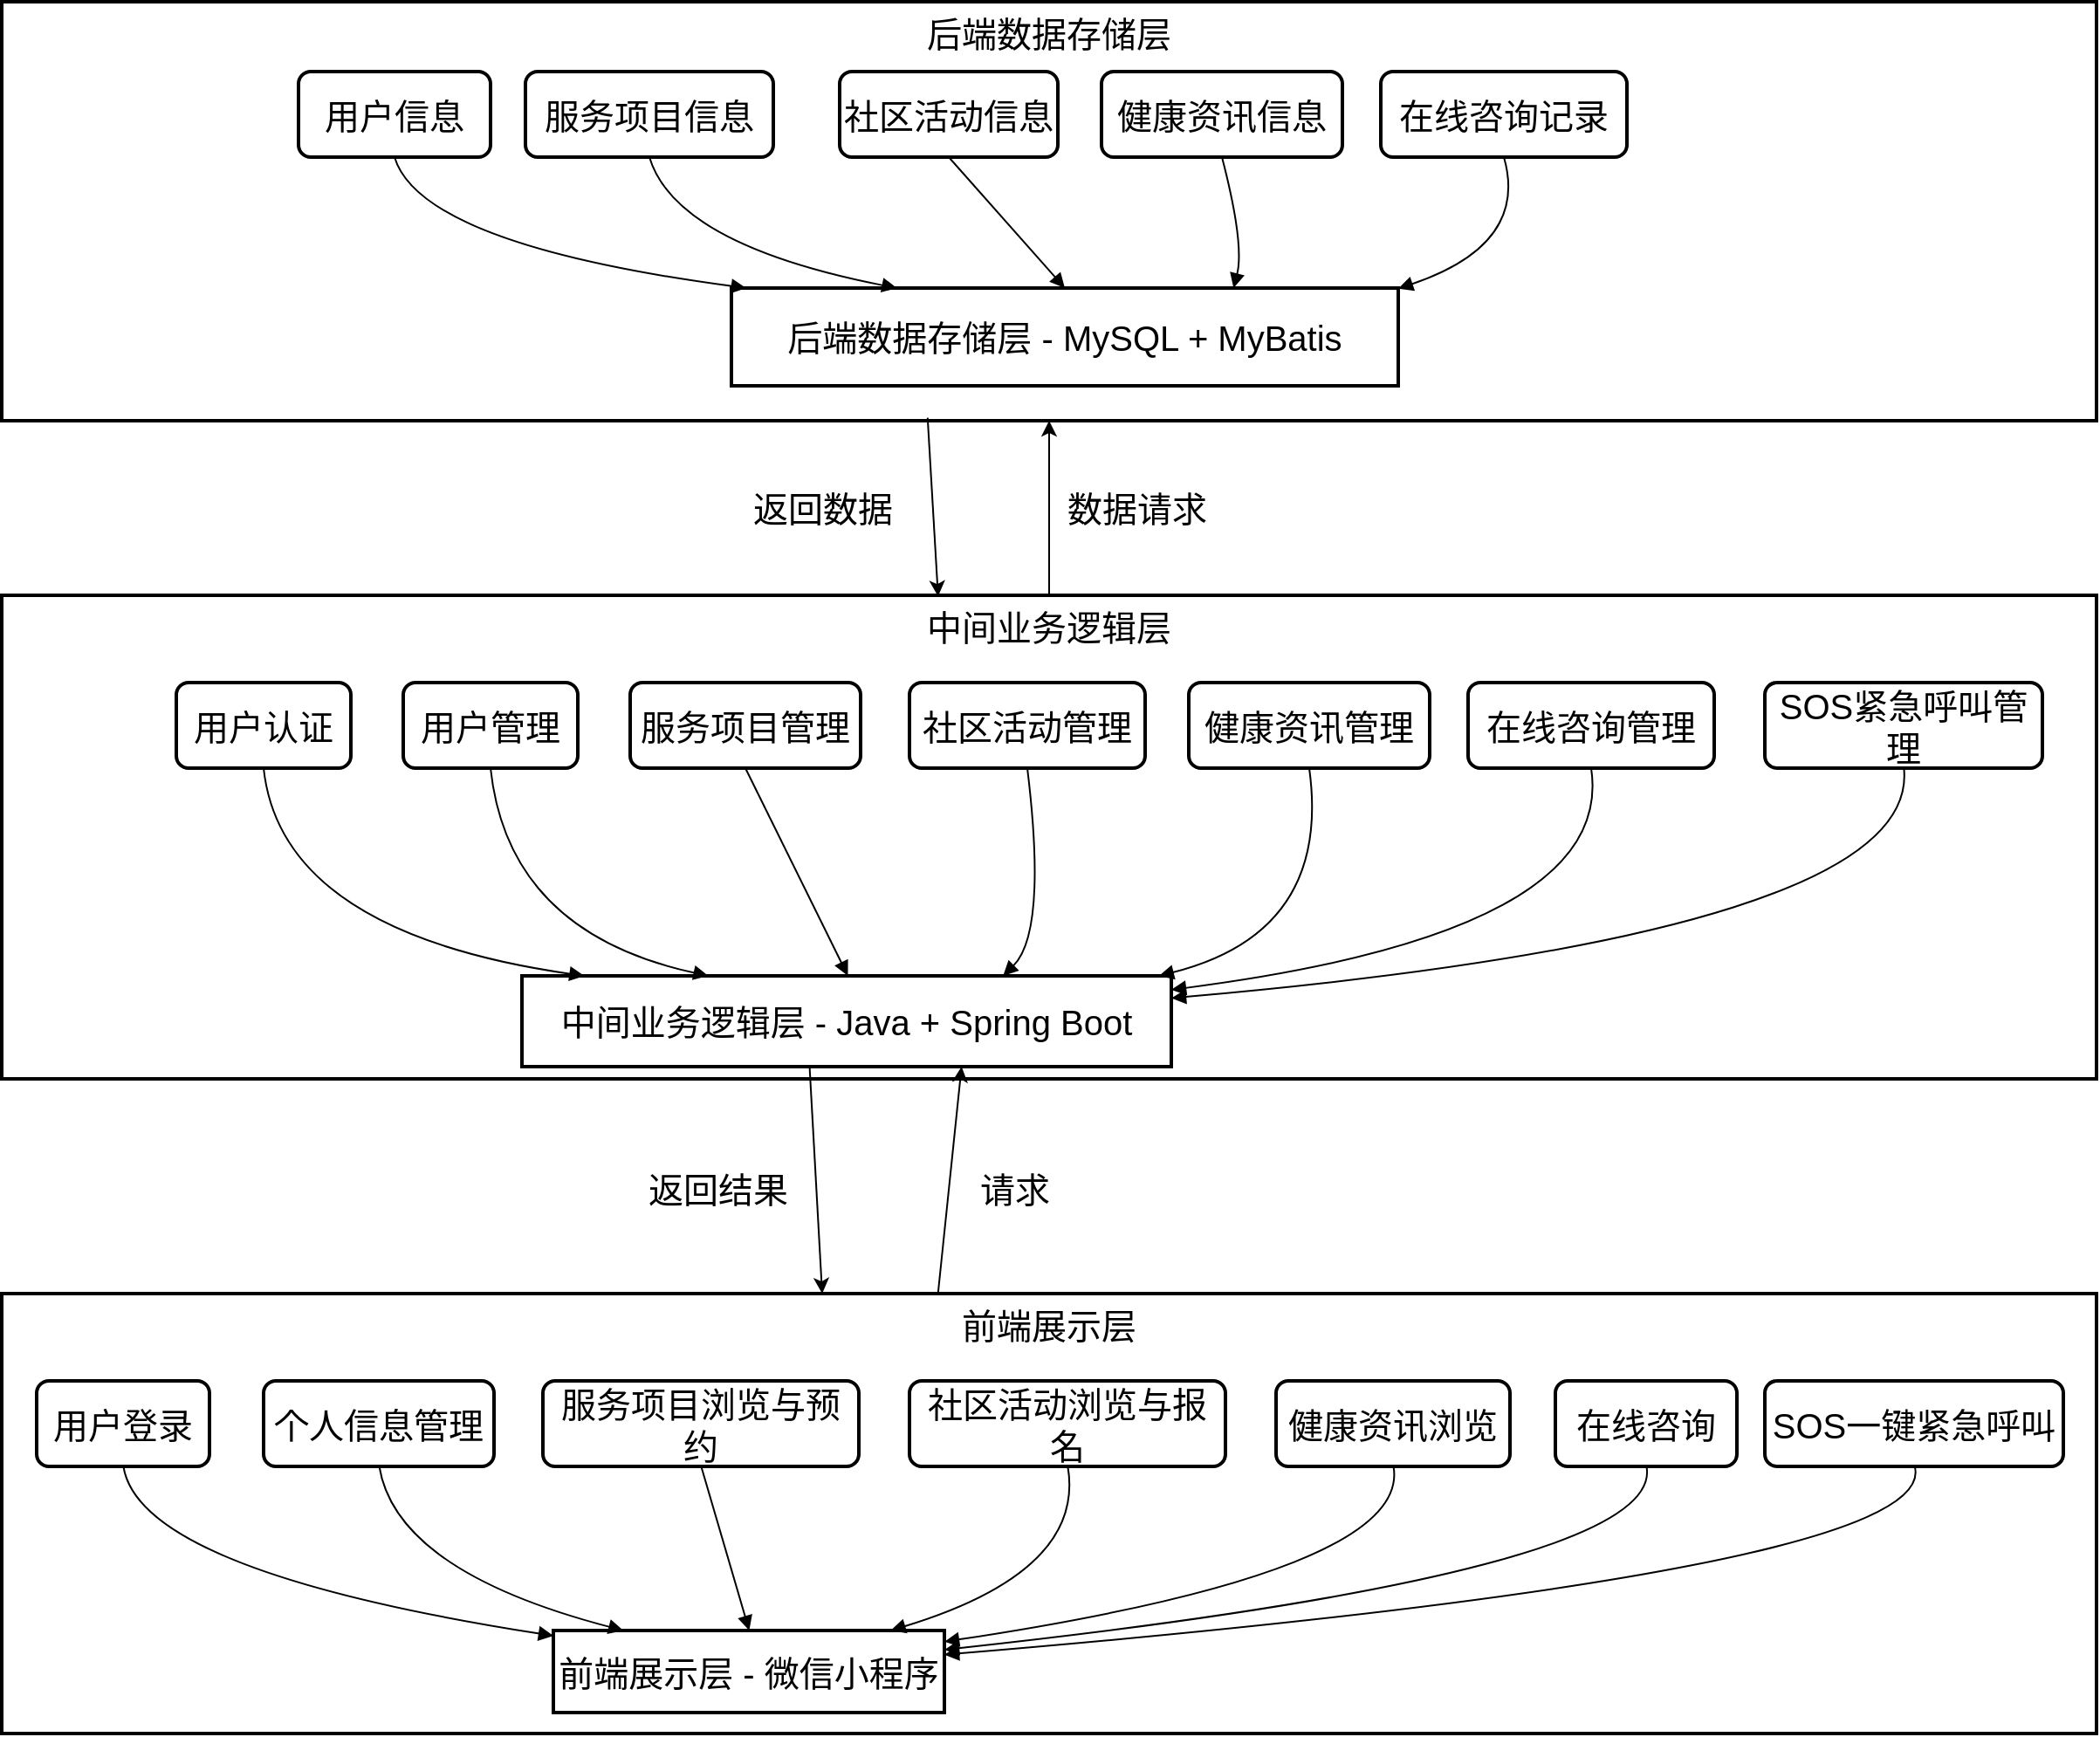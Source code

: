 <mxfile version="21.3.0" type="github">
  <diagram id="R2lEEEUBdFMjLlhIrx00" name="Page-1">
    <mxGraphModel dx="1117" dy="1091" grid="1" gridSize="10" guides="1" tooltips="1" connect="1" arrows="1" fold="1" page="1" pageScale="1" pageWidth="850" pageHeight="1100" math="0" shadow="0" extFonts="Permanent Marker^https://fonts.googleapis.com/css?family=Permanent+Marker">
      <root>
        <mxCell id="0" />
        <mxCell id="1" parent="0" />
        <mxCell id="n3pHju7-MU6RQUsFelGe-1" value="后端数据存储层" style="whiteSpace=wrap;strokeWidth=2;verticalAlign=top;fontSize=20;" vertex="1" parent="1">
          <mxGeometry x="1520" y="60" width="1200" height="240" as="geometry" />
        </mxCell>
        <mxCell id="n3pHju7-MU6RQUsFelGe-2" value="后端数据存储层 - MySQL + MyBatis" style="whiteSpace=wrap;strokeWidth=2;fontSize=20;" vertex="1" parent="1">
          <mxGeometry x="1938" y="224" width="382" height="56" as="geometry" />
        </mxCell>
        <mxCell id="n3pHju7-MU6RQUsFelGe-3" value="用户信息" style="rounded=1;absoluteArcSize=1;arcSize=14;whiteSpace=wrap;strokeWidth=2;fontSize=20;" vertex="1" parent="1">
          <mxGeometry x="1690" y="100" width="110" height="49" as="geometry" />
        </mxCell>
        <mxCell id="n3pHju7-MU6RQUsFelGe-4" value="服务项目信息" style="rounded=1;absoluteArcSize=1;arcSize=14;whiteSpace=wrap;strokeWidth=2;fontSize=20;" vertex="1" parent="1">
          <mxGeometry x="1820" y="100" width="142" height="49" as="geometry" />
        </mxCell>
        <mxCell id="n3pHju7-MU6RQUsFelGe-5" value="社区活动信息" style="rounded=1;absoluteArcSize=1;arcSize=14;whiteSpace=wrap;strokeWidth=2;fontSize=20;" vertex="1" parent="1">
          <mxGeometry x="2000" y="100" width="125" height="49" as="geometry" />
        </mxCell>
        <mxCell id="n3pHju7-MU6RQUsFelGe-6" value="健康资讯信息" style="rounded=1;absoluteArcSize=1;arcSize=14;whiteSpace=wrap;strokeWidth=2;fontSize=20;" vertex="1" parent="1">
          <mxGeometry x="2150" y="100" width="138" height="49" as="geometry" />
        </mxCell>
        <mxCell id="n3pHju7-MU6RQUsFelGe-7" value="在线咨询记录" style="rounded=1;absoluteArcSize=1;arcSize=14;whiteSpace=wrap;strokeWidth=2;fontSize=20;" vertex="1" parent="1">
          <mxGeometry x="2310" y="100" width="141" height="49" as="geometry" />
        </mxCell>
        <mxCell id="n3pHju7-MU6RQUsFelGe-8" value="中间业务逻辑层" style="whiteSpace=wrap;strokeWidth=2;verticalAlign=top;fontSize=20;" vertex="1" parent="1">
          <mxGeometry x="1520" y="400" width="1200" height="277" as="geometry" />
        </mxCell>
        <mxCell id="n3pHju7-MU6RQUsFelGe-9" value="中间业务逻辑层 - Java + Spring Boot" style="whiteSpace=wrap;strokeWidth=2;fontSize=20;" vertex="1" parent="1">
          <mxGeometry x="1818" y="618" width="372" height="52" as="geometry" />
        </mxCell>
        <mxCell id="n3pHju7-MU6RQUsFelGe-10" value="用户认证" style="rounded=1;absoluteArcSize=1;arcSize=14;whiteSpace=wrap;strokeWidth=2;fontSize=20;" vertex="1" parent="1">
          <mxGeometry x="1620" y="450" width="100" height="49" as="geometry" />
        </mxCell>
        <mxCell id="n3pHju7-MU6RQUsFelGe-11" value="用户管理" style="rounded=1;absoluteArcSize=1;arcSize=14;whiteSpace=wrap;strokeWidth=2;fontSize=20;" vertex="1" parent="1">
          <mxGeometry x="1750" y="450" width="100" height="49" as="geometry" />
        </mxCell>
        <mxCell id="n3pHju7-MU6RQUsFelGe-12" value="服务项目管理" style="rounded=1;absoluteArcSize=1;arcSize=14;whiteSpace=wrap;strokeWidth=2;fontSize=20;" vertex="1" parent="1">
          <mxGeometry x="1880" y="450" width="132" height="49" as="geometry" />
        </mxCell>
        <mxCell id="n3pHju7-MU6RQUsFelGe-13" value="社区活动管理" style="rounded=1;absoluteArcSize=1;arcSize=14;whiteSpace=wrap;strokeWidth=2;fontSize=20;" vertex="1" parent="1">
          <mxGeometry x="2040" y="450" width="135" height="49" as="geometry" />
        </mxCell>
        <mxCell id="n3pHju7-MU6RQUsFelGe-14" value="健康资讯管理" style="rounded=1;absoluteArcSize=1;arcSize=14;whiteSpace=wrap;strokeWidth=2;fontSize=20;" vertex="1" parent="1">
          <mxGeometry x="2200" y="450" width="138" height="49" as="geometry" />
        </mxCell>
        <mxCell id="n3pHju7-MU6RQUsFelGe-15" value="在线咨询管理" style="rounded=1;absoluteArcSize=1;arcSize=14;whiteSpace=wrap;strokeWidth=2;fontSize=20;" vertex="1" parent="1">
          <mxGeometry x="2360" y="450" width="141" height="49" as="geometry" />
        </mxCell>
        <mxCell id="n3pHju7-MU6RQUsFelGe-16" value="SOS紧急呼叫管理" style="rounded=1;absoluteArcSize=1;arcSize=14;whiteSpace=wrap;strokeWidth=2;fontSize=20;" vertex="1" parent="1">
          <mxGeometry x="2530" y="450" width="159" height="49" as="geometry" />
        </mxCell>
        <mxCell id="n3pHju7-MU6RQUsFelGe-17" value="前端展示层" style="whiteSpace=wrap;strokeWidth=2;verticalAlign=top;fontSize=20;" vertex="1" parent="1">
          <mxGeometry x="1520" y="800" width="1200" height="252" as="geometry" />
        </mxCell>
        <mxCell id="n3pHju7-MU6RQUsFelGe-18" value="前端展示层 - 微信小程序" style="whiteSpace=wrap;strokeWidth=2;fontSize=20;" vertex="1" parent="1">
          <mxGeometry x="1836" y="993" width="224" height="47" as="geometry" />
        </mxCell>
        <mxCell id="n3pHju7-MU6RQUsFelGe-19" value="用户登录" style="rounded=1;absoluteArcSize=1;arcSize=14;whiteSpace=wrap;strokeWidth=2;fontSize=20;" vertex="1" parent="1">
          <mxGeometry x="1540" y="850" width="99" height="49" as="geometry" />
        </mxCell>
        <mxCell id="n3pHju7-MU6RQUsFelGe-20" value="个人信息管理" style="rounded=1;absoluteArcSize=1;arcSize=14;whiteSpace=wrap;strokeWidth=2;fontSize=20;" vertex="1" parent="1">
          <mxGeometry x="1670" y="850" width="132" height="49" as="geometry" />
        </mxCell>
        <mxCell id="n3pHju7-MU6RQUsFelGe-21" value="服务项目浏览与预约" style="rounded=1;absoluteArcSize=1;arcSize=14;whiteSpace=wrap;strokeWidth=2;fontSize=20;" vertex="1" parent="1">
          <mxGeometry x="1830" y="850" width="181" height="49" as="geometry" />
        </mxCell>
        <mxCell id="n3pHju7-MU6RQUsFelGe-22" value="社区活动浏览与报名" style="rounded=1;absoluteArcSize=1;arcSize=14;whiteSpace=wrap;strokeWidth=2;fontSize=20;" vertex="1" parent="1">
          <mxGeometry x="2040" y="850" width="181" height="49" as="geometry" />
        </mxCell>
        <mxCell id="n3pHju7-MU6RQUsFelGe-23" value="健康资讯浏览" style="rounded=1;absoluteArcSize=1;arcSize=14;whiteSpace=wrap;strokeWidth=2;fontSize=20;" vertex="1" parent="1">
          <mxGeometry x="2250" y="850" width="134" height="49" as="geometry" />
        </mxCell>
        <mxCell id="n3pHju7-MU6RQUsFelGe-24" value="在线咨询" style="rounded=1;absoluteArcSize=1;arcSize=14;whiteSpace=wrap;strokeWidth=2;fontSize=20;" vertex="1" parent="1">
          <mxGeometry x="2410" y="850" width="104" height="49" as="geometry" />
        </mxCell>
        <mxCell id="n3pHju7-MU6RQUsFelGe-25" value="SOS一键紧急呼叫" style="rounded=1;absoluteArcSize=1;arcSize=14;whiteSpace=wrap;strokeWidth=2;fontSize=20;" vertex="1" parent="1">
          <mxGeometry x="2530" y="850" width="171" height="49" as="geometry" />
        </mxCell>
        <mxCell id="n3pHju7-MU6RQUsFelGe-30" value="" style="curved=1;startArrow=none;endArrow=block;exitX=0.502;exitY=1;entryX=0.002;entryY=0.066;rounded=0;fontSize=20;" edge="1" parent="1" source="n3pHju7-MU6RQUsFelGe-19" target="n3pHju7-MU6RQUsFelGe-18">
          <mxGeometry relative="1" as="geometry">
            <Array as="points">
              <mxPoint x="1599" y="959" />
            </Array>
          </mxGeometry>
        </mxCell>
        <mxCell id="n3pHju7-MU6RQUsFelGe-31" value="" style="curved=1;startArrow=none;endArrow=block;exitX=0.502;exitY=1;entryX=0.179;entryY=0;rounded=0;fontSize=20;" edge="1" parent="1" source="n3pHju7-MU6RQUsFelGe-20" target="n3pHju7-MU6RQUsFelGe-18">
          <mxGeometry relative="1" as="geometry">
            <Array as="points">
              <mxPoint x="1746" y="959" />
            </Array>
          </mxGeometry>
        </mxCell>
        <mxCell id="n3pHju7-MU6RQUsFelGe-32" value="" style="curved=1;startArrow=none;endArrow=block;exitX=0.501;exitY=1;entryX=0.501;entryY=0;rounded=0;fontSize=20;" edge="1" parent="1" source="n3pHju7-MU6RQUsFelGe-21" target="n3pHju7-MU6RQUsFelGe-18">
          <mxGeometry relative="1" as="geometry">
            <Array as="points" />
          </mxGeometry>
        </mxCell>
        <mxCell id="n3pHju7-MU6RQUsFelGe-33" value="" style="startArrow=none;endArrow=block;exitX=0.501;exitY=1;entryX=0.863;entryY=0;fontSize=20;curved=1;" edge="1" parent="1" source="n3pHju7-MU6RQUsFelGe-22" target="n3pHju7-MU6RQUsFelGe-18">
          <mxGeometry relative="1" as="geometry">
            <Array as="points">
              <mxPoint x="2141" y="959" />
            </Array>
          </mxGeometry>
        </mxCell>
        <mxCell id="n3pHju7-MU6RQUsFelGe-34" value="" style="curved=1;startArrow=none;endArrow=block;exitX=0.502;exitY=1;entryX=1.0;entryY=0.136;rounded=0;fontSize=20;" edge="1" parent="1" source="n3pHju7-MU6RQUsFelGe-23" target="n3pHju7-MU6RQUsFelGe-18">
          <mxGeometry relative="1" as="geometry">
            <Array as="points">
              <mxPoint x="2328" y="959" />
            </Array>
          </mxGeometry>
        </mxCell>
        <mxCell id="n3pHju7-MU6RQUsFelGe-35" value="" style="curved=1;startArrow=none;endArrow=block;exitX=0.502;exitY=1;entryX=1.0;entryY=0.234;rounded=0;fontSize=20;" edge="1" parent="1" source="n3pHju7-MU6RQUsFelGe-24" target="n3pHju7-MU6RQUsFelGe-18">
          <mxGeometry relative="1" as="geometry">
            <Array as="points">
              <mxPoint x="2474" y="959" />
            </Array>
          </mxGeometry>
        </mxCell>
        <mxCell id="n3pHju7-MU6RQUsFelGe-36" value="" style="curved=1;startArrow=none;endArrow=block;exitX=0.502;exitY=1;entryX=1.0;entryY=0.294;rounded=0;fontSize=20;" edge="1" parent="1" source="n3pHju7-MU6RQUsFelGe-25" target="n3pHju7-MU6RQUsFelGe-18">
          <mxGeometry relative="1" as="geometry">
            <Array as="points">
              <mxPoint x="2633" y="959" />
            </Array>
          </mxGeometry>
        </mxCell>
        <mxCell id="n3pHju7-MU6RQUsFelGe-37" value="" style="curved=1;startArrow=none;endArrow=block;exitX=0.5;exitY=1;entryX=0.096;entryY=0;rounded=0;fontSize=20;" edge="1" parent="1" source="n3pHju7-MU6RQUsFelGe-10" target="n3pHju7-MU6RQUsFelGe-9">
          <mxGeometry relative="1" as="geometry">
            <Array as="points">
              <mxPoint x="1680" y="593" />
            </Array>
          </mxGeometry>
        </mxCell>
        <mxCell id="n3pHju7-MU6RQUsFelGe-38" value="" style="curved=1;startArrow=none;endArrow=block;exitX=0.5;exitY=1;entryX=0.287;entryY=0;rounded=0;fontSize=20;" edge="1" parent="1" source="n3pHju7-MU6RQUsFelGe-11" target="n3pHju7-MU6RQUsFelGe-9">
          <mxGeometry relative="1" as="geometry">
            <Array as="points">
              <mxPoint x="1810" y="593" />
            </Array>
          </mxGeometry>
        </mxCell>
        <mxCell id="n3pHju7-MU6RQUsFelGe-39" value="" style="curved=1;startArrow=none;endArrow=block;exitX=0.5;exitY=1;entryX=0.502;entryY=0;rounded=0;fontSize=20;" edge="1" parent="1" source="n3pHju7-MU6RQUsFelGe-12" target="n3pHju7-MU6RQUsFelGe-9">
          <mxGeometry relative="1" as="geometry">
            <Array as="points" />
          </mxGeometry>
        </mxCell>
        <mxCell id="n3pHju7-MU6RQUsFelGe-40" value="" style="curved=1;startArrow=none;endArrow=block;exitX=0.5;exitY=1;entryX=0.741;entryY=0;rounded=0;fontSize=20;" edge="1" parent="1" source="n3pHju7-MU6RQUsFelGe-13" target="n3pHju7-MU6RQUsFelGe-9">
          <mxGeometry relative="1" as="geometry">
            <Array as="points">
              <mxPoint x="2119" y="593" />
            </Array>
          </mxGeometry>
        </mxCell>
        <mxCell id="n3pHju7-MU6RQUsFelGe-41" value="" style="curved=1;startArrow=none;endArrow=block;exitX=0.5;exitY=1;entryX=0.981;entryY=0;rounded=0;fontSize=20;" edge="1" parent="1" source="n3pHju7-MU6RQUsFelGe-14" target="n3pHju7-MU6RQUsFelGe-9">
          <mxGeometry relative="1" as="geometry">
            <Array as="points">
              <mxPoint x="2282" y="593" />
            </Array>
          </mxGeometry>
        </mxCell>
        <mxCell id="n3pHju7-MU6RQUsFelGe-42" value="" style="curved=1;startArrow=none;endArrow=block;exitX=0.5;exitY=1;entryX=1.002;entryY=0.152;rounded=0;fontSize=20;" edge="1" parent="1" source="n3pHju7-MU6RQUsFelGe-15" target="n3pHju7-MU6RQUsFelGe-9">
          <mxGeometry relative="1" as="geometry">
            <Array as="points">
              <mxPoint x="2445" y="593" />
            </Array>
          </mxGeometry>
        </mxCell>
        <mxCell id="n3pHju7-MU6RQUsFelGe-43" value="" style="curved=1;startArrow=none;endArrow=block;exitX=0.501;exitY=1;entryX=1.002;entryY=0.244;rounded=0;fontSize=20;" edge="1" parent="1" source="n3pHju7-MU6RQUsFelGe-16" target="n3pHju7-MU6RQUsFelGe-9">
          <mxGeometry relative="1" as="geometry">
            <Array as="points">
              <mxPoint x="2620" y="593" />
            </Array>
          </mxGeometry>
        </mxCell>
        <mxCell id="n3pHju7-MU6RQUsFelGe-44" value="" style="curved=1;startArrow=none;endArrow=block;exitX=0.5;exitY=1;entryX=0.022;entryY=0;rounded=0;fontSize=20;" edge="1" parent="1" source="n3pHju7-MU6RQUsFelGe-3" target="n3pHju7-MU6RQUsFelGe-2">
          <mxGeometry relative="1" as="geometry">
            <Array as="points">
              <mxPoint x="1760" y="199" />
            </Array>
          </mxGeometry>
        </mxCell>
        <mxCell id="n3pHju7-MU6RQUsFelGe-45" value="" style="curved=1;startArrow=none;endArrow=block;exitX=0.5;exitY=1;entryX=0.248;entryY=0;rounded=0;fontSize=20;" edge="1" parent="1" source="n3pHju7-MU6RQUsFelGe-4" target="n3pHju7-MU6RQUsFelGe-2">
          <mxGeometry relative="1" as="geometry">
            <Array as="points">
              <mxPoint x="1906" y="199" />
            </Array>
          </mxGeometry>
        </mxCell>
        <mxCell id="n3pHju7-MU6RQUsFelGe-46" value="" style="curved=1;startArrow=none;endArrow=block;exitX=0.5;exitY=1;entryX=0.5;entryY=0;rounded=0;fontSize=20;" edge="1" parent="1" source="n3pHju7-MU6RQUsFelGe-5" target="n3pHju7-MU6RQUsFelGe-2">
          <mxGeometry relative="1" as="geometry">
            <Array as="points" />
          </mxGeometry>
        </mxCell>
        <mxCell id="n3pHju7-MU6RQUsFelGe-47" value="" style="curved=1;startArrow=none;endArrow=block;exitX=0.5;exitY=1;entryX=0.753;entryY=0;rounded=0;fontSize=20;" edge="1" parent="1" source="n3pHju7-MU6RQUsFelGe-6" target="n3pHju7-MU6RQUsFelGe-2">
          <mxGeometry relative="1" as="geometry">
            <Array as="points">
              <mxPoint x="2232" y="199" />
            </Array>
          </mxGeometry>
        </mxCell>
        <mxCell id="n3pHju7-MU6RQUsFelGe-48" value="" style="curved=1;startArrow=none;endArrow=block;exitX=0.5;exitY=1;entryX=1.001;entryY=0.005;rounded=0;fontSize=20;" edge="1" parent="1" source="n3pHju7-MU6RQUsFelGe-7" target="n3pHju7-MU6RQUsFelGe-2">
          <mxGeometry relative="1" as="geometry">
            <Array as="points">
              <mxPoint x="2395" y="199" />
            </Array>
          </mxGeometry>
        </mxCell>
        <mxCell id="n3pHju7-MU6RQUsFelGe-52" value="" style="endArrow=classic;html=1;strokeColor=none;rounded=1;" edge="1" parent="1" target="n3pHju7-MU6RQUsFelGe-2">
          <mxGeometry width="50" height="50" relative="1" as="geometry">
            <mxPoint x="2040" y="690" as="sourcePoint" />
            <mxPoint x="2090" y="640" as="targetPoint" />
          </mxGeometry>
        </mxCell>
        <mxCell id="n3pHju7-MU6RQUsFelGe-57" value="请求" style="endArrow=classic;html=1;rounded=0;exitX=0.447;exitY=-0.002;exitDx=0;exitDy=0;entryX=0.677;entryY=1;entryDx=0;entryDy=0;entryPerimeter=0;exitPerimeter=0;fontSize=20;" edge="1" parent="1" source="n3pHju7-MU6RQUsFelGe-17" target="n3pHju7-MU6RQUsFelGe-9">
          <mxGeometry x="-0.022" y="-37" width="50" height="50" relative="1" as="geometry">
            <mxPoint x="2100" y="720" as="sourcePoint" />
            <mxPoint x="2150" y="670" as="targetPoint" />
            <mxPoint as="offset" />
          </mxGeometry>
        </mxCell>
        <mxCell id="n3pHju7-MU6RQUsFelGe-58" value="&lt;font style=&quot;&quot;&gt;&lt;font style=&quot;font-size: 20px;&quot;&gt;返回结果&lt;/font&gt;&lt;br&gt;&lt;/font&gt;" style="endArrow=classic;html=1;rounded=0;exitX=0.443;exitY=1.005;exitDx=0;exitDy=0;exitPerimeter=0;" edge="1" parent="1" source="n3pHju7-MU6RQUsFelGe-9">
          <mxGeometry x="0.027" y="-57" width="50" height="50" relative="1" as="geometry">
            <mxPoint x="2100" y="720" as="sourcePoint" />
            <mxPoint x="1990" y="800" as="targetPoint" />
            <mxPoint as="offset" />
          </mxGeometry>
        </mxCell>
        <mxCell id="n3pHju7-MU6RQUsFelGe-61" value="&lt;font style=&quot;font-size: 20px;&quot;&gt;数据请求&lt;/font&gt;" style="endArrow=classic;html=1;rounded=0;exitX=0.5;exitY=0;exitDx=0;exitDy=0;" edge="1" parent="1" source="n3pHju7-MU6RQUsFelGe-8" target="n3pHju7-MU6RQUsFelGe-1">
          <mxGeometry y="-50" width="50" height="50" relative="1" as="geometry">
            <mxPoint x="2030" y="460" as="sourcePoint" />
            <mxPoint x="2080" y="410" as="targetPoint" />
            <mxPoint as="offset" />
          </mxGeometry>
        </mxCell>
        <mxCell id="n3pHju7-MU6RQUsFelGe-62" value="&lt;font style=&quot;font-size: 20px;&quot;&gt;返回数据&lt;/font&gt;" style="endArrow=classic;html=1;rounded=0;exitX=0.442;exitY=0.993;exitDx=0;exitDy=0;exitPerimeter=0;entryX=0.447;entryY=0.002;entryDx=0;entryDy=0;entryPerimeter=0;" edge="1" parent="1" source="n3pHju7-MU6RQUsFelGe-1" target="n3pHju7-MU6RQUsFelGe-8">
          <mxGeometry x="-0.062" y="-63" width="50" height="50" relative="1" as="geometry">
            <mxPoint x="2030" y="460" as="sourcePoint" />
            <mxPoint x="2060" y="390" as="targetPoint" />
            <mxPoint as="offset" />
          </mxGeometry>
        </mxCell>
      </root>
    </mxGraphModel>
  </diagram>
</mxfile>
